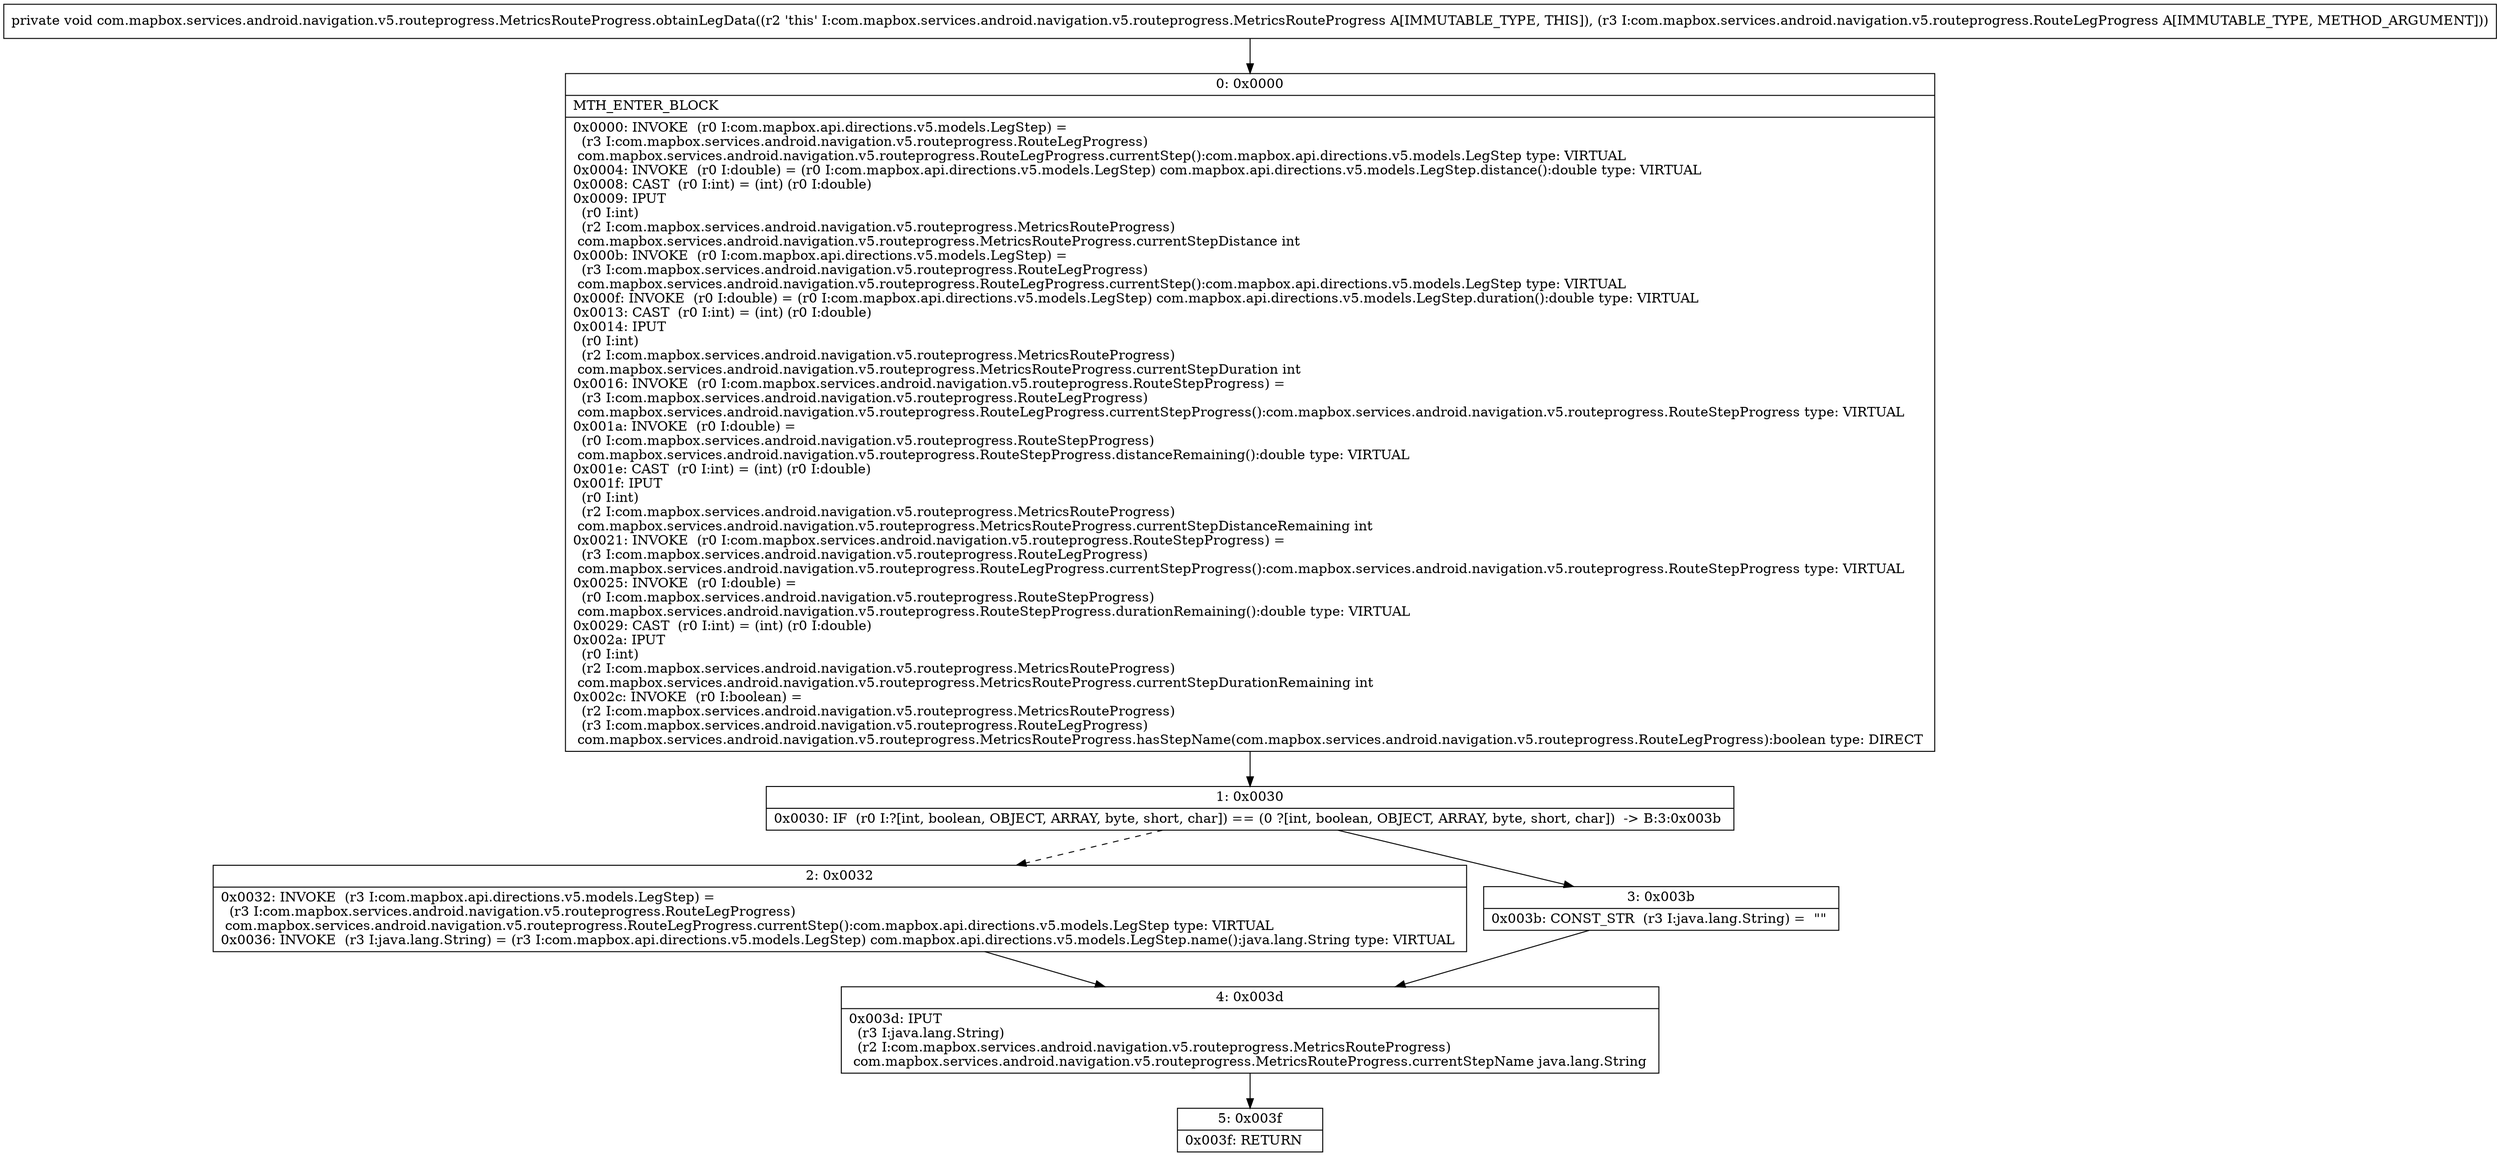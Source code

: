 digraph "CFG forcom.mapbox.services.android.navigation.v5.routeprogress.MetricsRouteProgress.obtainLegData(Lcom\/mapbox\/services\/android\/navigation\/v5\/routeprogress\/RouteLegProgress;)V" {
Node_0 [shape=record,label="{0\:\ 0x0000|MTH_ENTER_BLOCK\l|0x0000: INVOKE  (r0 I:com.mapbox.api.directions.v5.models.LegStep) = \l  (r3 I:com.mapbox.services.android.navigation.v5.routeprogress.RouteLegProgress)\l com.mapbox.services.android.navigation.v5.routeprogress.RouteLegProgress.currentStep():com.mapbox.api.directions.v5.models.LegStep type: VIRTUAL \l0x0004: INVOKE  (r0 I:double) = (r0 I:com.mapbox.api.directions.v5.models.LegStep) com.mapbox.api.directions.v5.models.LegStep.distance():double type: VIRTUAL \l0x0008: CAST  (r0 I:int) = (int) (r0 I:double) \l0x0009: IPUT  \l  (r0 I:int)\l  (r2 I:com.mapbox.services.android.navigation.v5.routeprogress.MetricsRouteProgress)\l com.mapbox.services.android.navigation.v5.routeprogress.MetricsRouteProgress.currentStepDistance int \l0x000b: INVOKE  (r0 I:com.mapbox.api.directions.v5.models.LegStep) = \l  (r3 I:com.mapbox.services.android.navigation.v5.routeprogress.RouteLegProgress)\l com.mapbox.services.android.navigation.v5.routeprogress.RouteLegProgress.currentStep():com.mapbox.api.directions.v5.models.LegStep type: VIRTUAL \l0x000f: INVOKE  (r0 I:double) = (r0 I:com.mapbox.api.directions.v5.models.LegStep) com.mapbox.api.directions.v5.models.LegStep.duration():double type: VIRTUAL \l0x0013: CAST  (r0 I:int) = (int) (r0 I:double) \l0x0014: IPUT  \l  (r0 I:int)\l  (r2 I:com.mapbox.services.android.navigation.v5.routeprogress.MetricsRouteProgress)\l com.mapbox.services.android.navigation.v5.routeprogress.MetricsRouteProgress.currentStepDuration int \l0x0016: INVOKE  (r0 I:com.mapbox.services.android.navigation.v5.routeprogress.RouteStepProgress) = \l  (r3 I:com.mapbox.services.android.navigation.v5.routeprogress.RouteLegProgress)\l com.mapbox.services.android.navigation.v5.routeprogress.RouteLegProgress.currentStepProgress():com.mapbox.services.android.navigation.v5.routeprogress.RouteStepProgress type: VIRTUAL \l0x001a: INVOKE  (r0 I:double) = \l  (r0 I:com.mapbox.services.android.navigation.v5.routeprogress.RouteStepProgress)\l com.mapbox.services.android.navigation.v5.routeprogress.RouteStepProgress.distanceRemaining():double type: VIRTUAL \l0x001e: CAST  (r0 I:int) = (int) (r0 I:double) \l0x001f: IPUT  \l  (r0 I:int)\l  (r2 I:com.mapbox.services.android.navigation.v5.routeprogress.MetricsRouteProgress)\l com.mapbox.services.android.navigation.v5.routeprogress.MetricsRouteProgress.currentStepDistanceRemaining int \l0x0021: INVOKE  (r0 I:com.mapbox.services.android.navigation.v5.routeprogress.RouteStepProgress) = \l  (r3 I:com.mapbox.services.android.navigation.v5.routeprogress.RouteLegProgress)\l com.mapbox.services.android.navigation.v5.routeprogress.RouteLegProgress.currentStepProgress():com.mapbox.services.android.navigation.v5.routeprogress.RouteStepProgress type: VIRTUAL \l0x0025: INVOKE  (r0 I:double) = \l  (r0 I:com.mapbox.services.android.navigation.v5.routeprogress.RouteStepProgress)\l com.mapbox.services.android.navigation.v5.routeprogress.RouteStepProgress.durationRemaining():double type: VIRTUAL \l0x0029: CAST  (r0 I:int) = (int) (r0 I:double) \l0x002a: IPUT  \l  (r0 I:int)\l  (r2 I:com.mapbox.services.android.navigation.v5.routeprogress.MetricsRouteProgress)\l com.mapbox.services.android.navigation.v5.routeprogress.MetricsRouteProgress.currentStepDurationRemaining int \l0x002c: INVOKE  (r0 I:boolean) = \l  (r2 I:com.mapbox.services.android.navigation.v5.routeprogress.MetricsRouteProgress)\l  (r3 I:com.mapbox.services.android.navigation.v5.routeprogress.RouteLegProgress)\l com.mapbox.services.android.navigation.v5.routeprogress.MetricsRouteProgress.hasStepName(com.mapbox.services.android.navigation.v5.routeprogress.RouteLegProgress):boolean type: DIRECT \l}"];
Node_1 [shape=record,label="{1\:\ 0x0030|0x0030: IF  (r0 I:?[int, boolean, OBJECT, ARRAY, byte, short, char]) == (0 ?[int, boolean, OBJECT, ARRAY, byte, short, char])  \-\> B:3:0x003b \l}"];
Node_2 [shape=record,label="{2\:\ 0x0032|0x0032: INVOKE  (r3 I:com.mapbox.api.directions.v5.models.LegStep) = \l  (r3 I:com.mapbox.services.android.navigation.v5.routeprogress.RouteLegProgress)\l com.mapbox.services.android.navigation.v5.routeprogress.RouteLegProgress.currentStep():com.mapbox.api.directions.v5.models.LegStep type: VIRTUAL \l0x0036: INVOKE  (r3 I:java.lang.String) = (r3 I:com.mapbox.api.directions.v5.models.LegStep) com.mapbox.api.directions.v5.models.LegStep.name():java.lang.String type: VIRTUAL \l}"];
Node_3 [shape=record,label="{3\:\ 0x003b|0x003b: CONST_STR  (r3 I:java.lang.String) =  \"\" \l}"];
Node_4 [shape=record,label="{4\:\ 0x003d|0x003d: IPUT  \l  (r3 I:java.lang.String)\l  (r2 I:com.mapbox.services.android.navigation.v5.routeprogress.MetricsRouteProgress)\l com.mapbox.services.android.navigation.v5.routeprogress.MetricsRouteProgress.currentStepName java.lang.String \l}"];
Node_5 [shape=record,label="{5\:\ 0x003f|0x003f: RETURN   \l}"];
MethodNode[shape=record,label="{private void com.mapbox.services.android.navigation.v5.routeprogress.MetricsRouteProgress.obtainLegData((r2 'this' I:com.mapbox.services.android.navigation.v5.routeprogress.MetricsRouteProgress A[IMMUTABLE_TYPE, THIS]), (r3 I:com.mapbox.services.android.navigation.v5.routeprogress.RouteLegProgress A[IMMUTABLE_TYPE, METHOD_ARGUMENT])) }"];
MethodNode -> Node_0;
Node_0 -> Node_1;
Node_1 -> Node_2[style=dashed];
Node_1 -> Node_3;
Node_2 -> Node_4;
Node_3 -> Node_4;
Node_4 -> Node_5;
}

